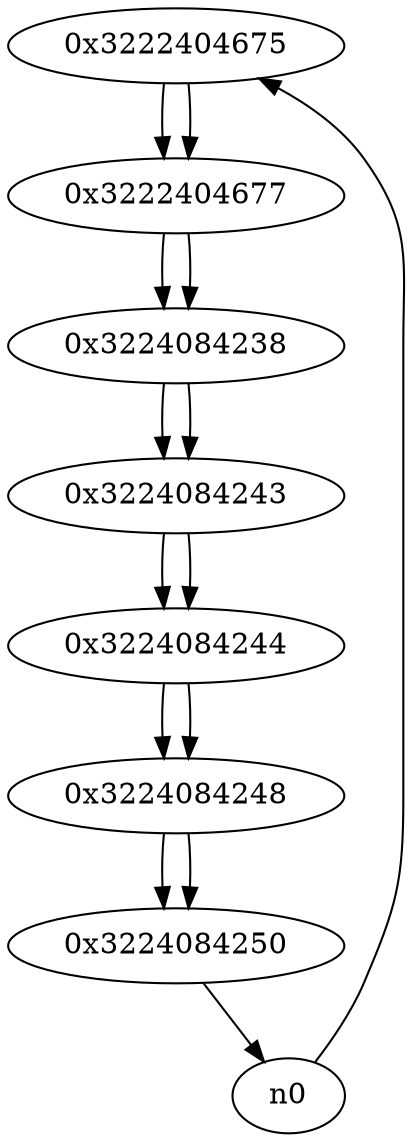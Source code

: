 digraph G{
/* nodes */
  n1 [label="0x3222404675"]
  n2 [label="0x3222404677"]
  n3 [label="0x3224084238"]
  n4 [label="0x3224084243"]
  n5 [label="0x3224084244"]
  n6 [label="0x3224084248"]
  n7 [label="0x3224084250"]
/* edges */
n1 -> n2;
n0 -> n1;
n2 -> n3;
n1 -> n2;
n3 -> n4;
n2 -> n3;
n4 -> n5;
n3 -> n4;
n5 -> n6;
n4 -> n5;
n6 -> n7;
n5 -> n6;
n7 -> n0;
n6 -> n7;
}
